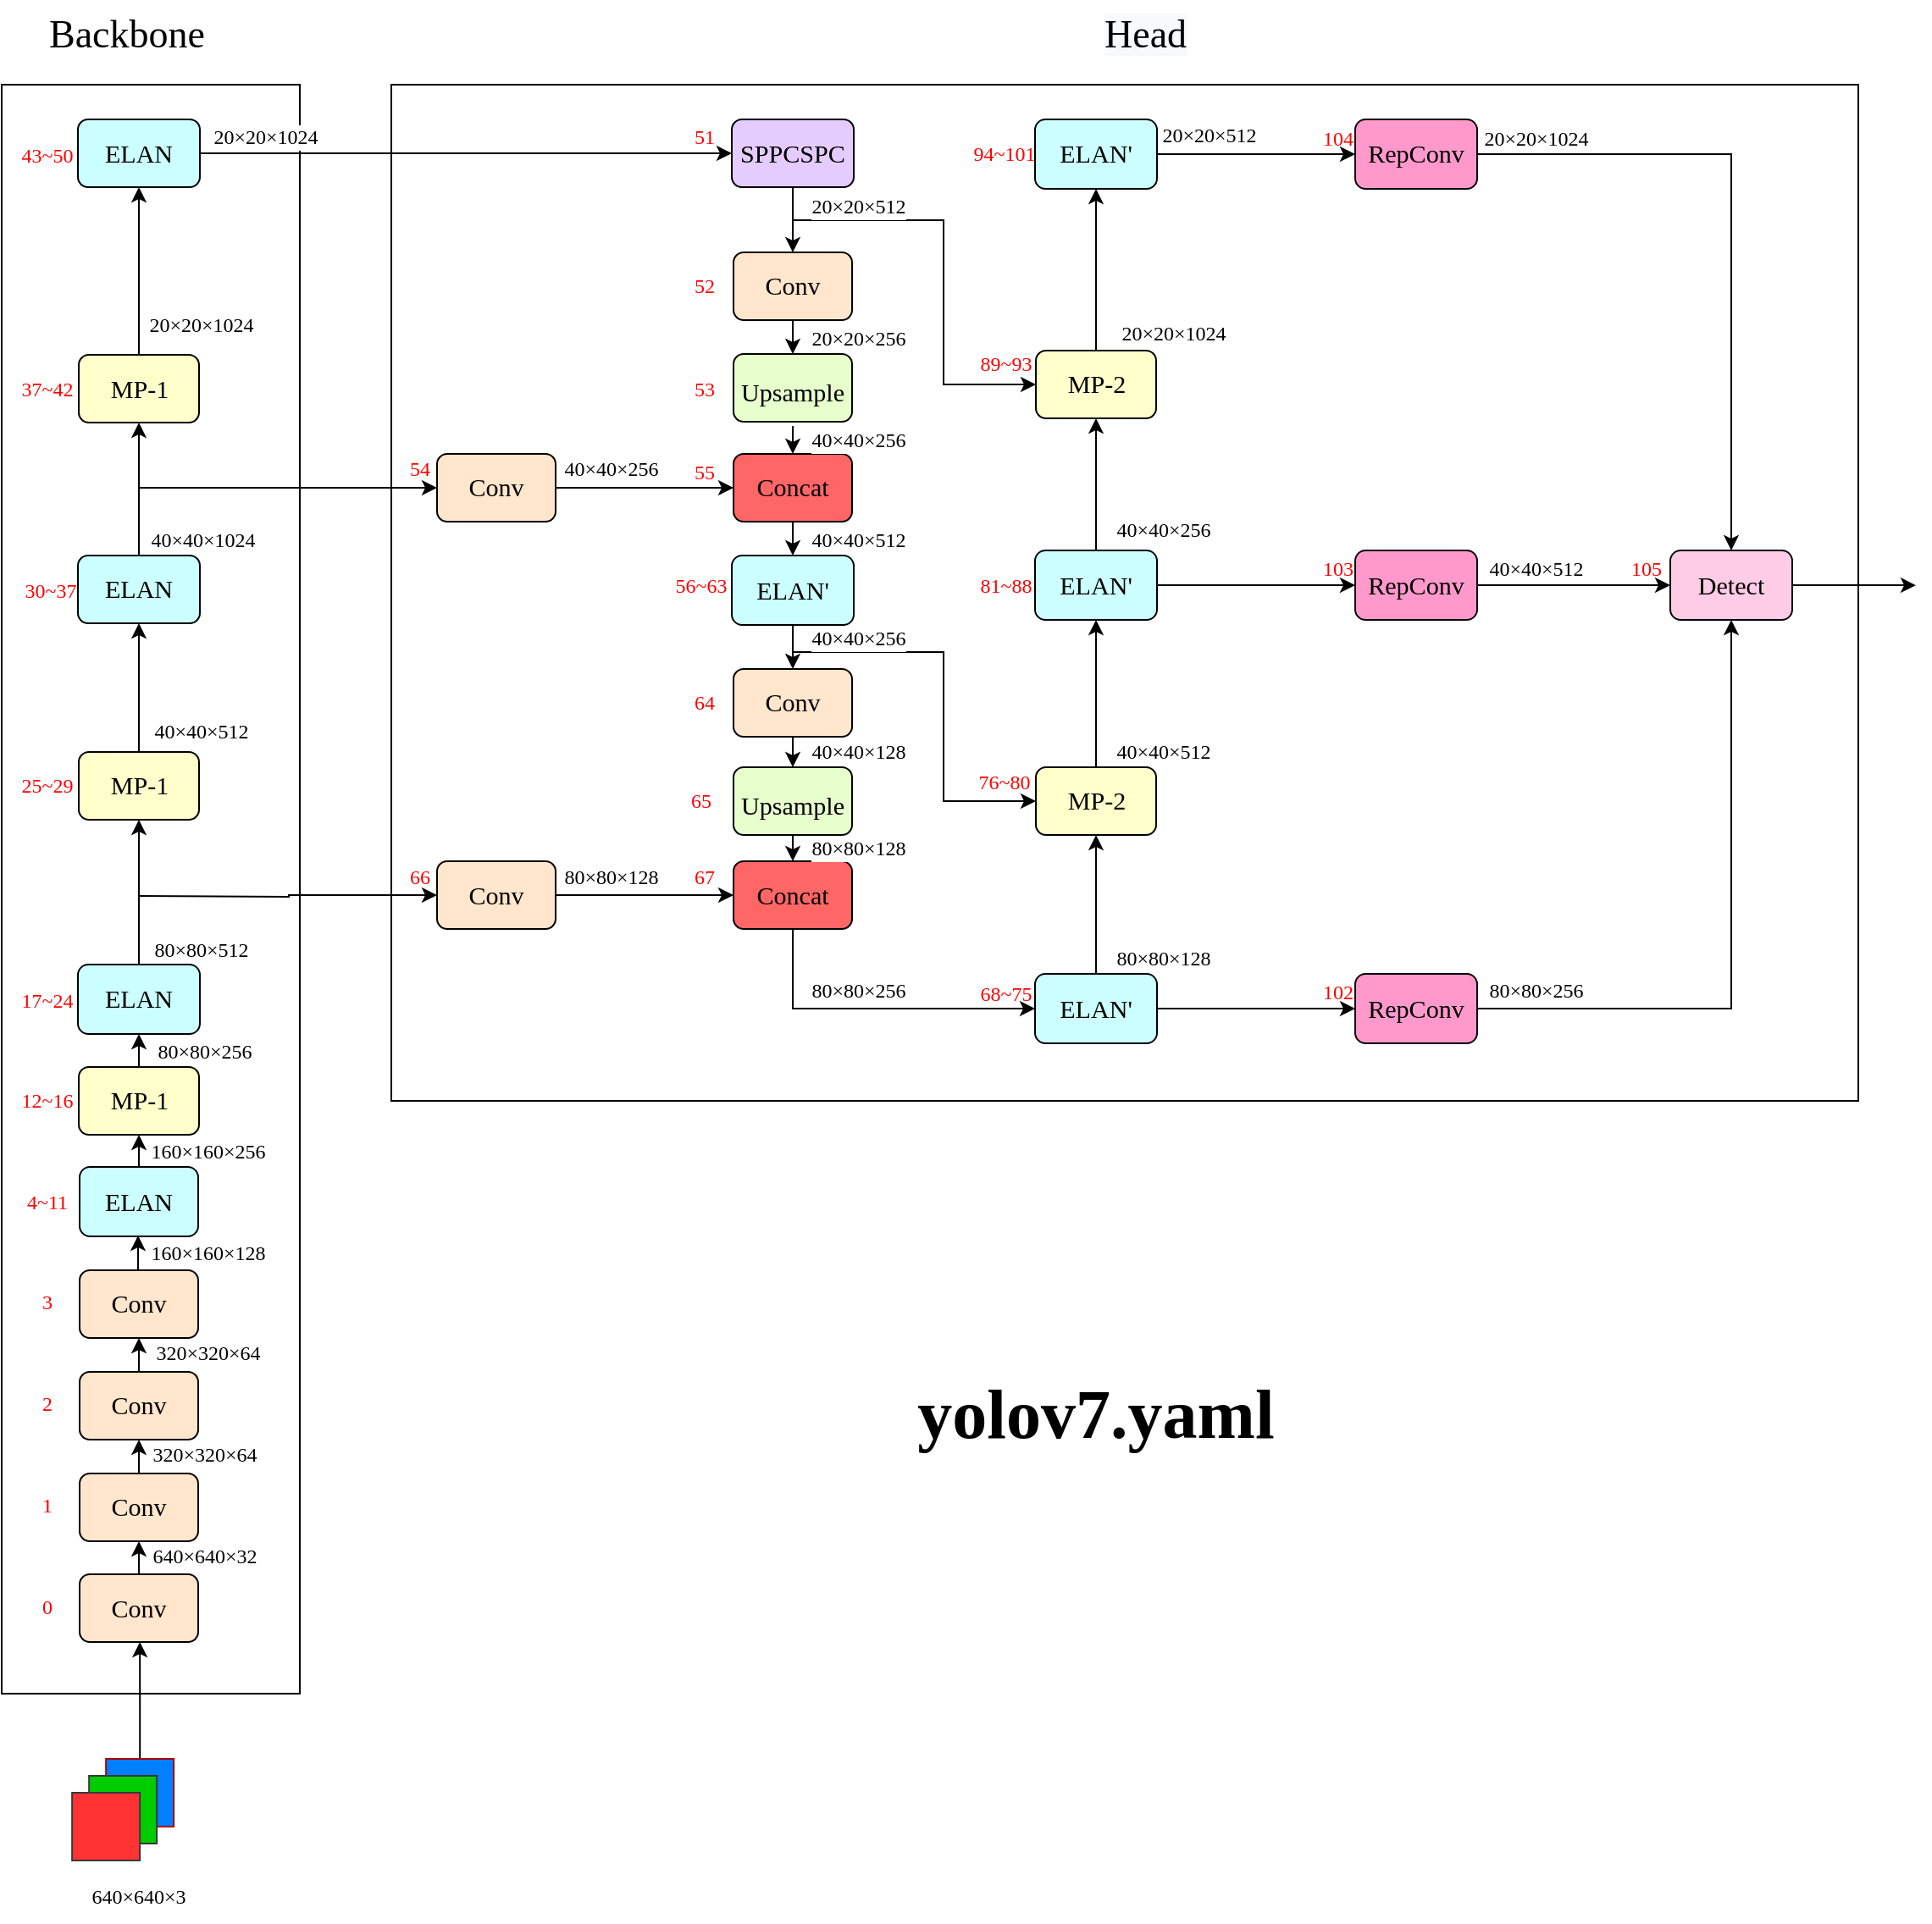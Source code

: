 <mxfile version="20.8.10" type="device"><diagram id="uGtYvxXYp2xT1zp02wwr" name="Page-1"><mxGraphModel dx="1434" dy="-1536" grid="1" gridSize="10" guides="1" tooltips="1" connect="1" arrows="1" fold="1" page="1" pageScale="1" pageWidth="827" pageHeight="1169" math="0" shadow="0"><root><mxCell id="0"/><mxCell id="1" parent="0"/><mxCell id="q0WhIBU0f5ZlZzrxrtaY-2" value="" style="rounded=0;whiteSpace=wrap;html=1;fontFamily=Times New Roman;" parent="1" vertex="1"><mxGeometry x="304" y="3350" width="866" height="600" as="geometry"/></mxCell><mxCell id="npuGjDMx7fdvqpqIKDEN-97" value="" style="rounded=0;whiteSpace=wrap;html=1;fontFamily=Times New Roman;" parent="1" vertex="1"><mxGeometry x="74" y="3350" width="176" height="950" as="geometry"/></mxCell><mxCell id="TaD-Td2WVtvlXb24ZOJK-4" style="edgeStyle=orthogonalEdgeStyle;rounded=0;orthogonalLoop=1;jettySize=auto;html=1;exitX=0.5;exitY=0;exitDx=0;exitDy=0;entryX=0.5;entryY=1;entryDx=0;entryDy=0;fontFamily=Times New Roman;" parent="1" edge="1"><mxGeometry relative="1" as="geometry"><mxPoint x="154.5" y="4049.5" as="sourcePoint"/><mxPoint x="154.5" y="4029.5" as="targetPoint"/></mxGeometry></mxCell><mxCell id="TaD-Td2WVtvlXb24ZOJK-3" value="&lt;div style=&quot;font-size: 11.3pt;&quot;&gt;&lt;span style=&quot;background-color: rgb(255, 230, 204);&quot;&gt;Conv&lt;/span&gt;&lt;/div&gt;" style="rounded=1;whiteSpace=wrap;html=1;labelBackgroundColor=none;fontSize=23;fillColor=#FFE6CC;strokeColor=#000000;fontFamily=Times New Roman;" parent="1" vertex="1"><mxGeometry x="120" y="4050" width="70" height="40" as="geometry"/></mxCell><mxCell id="naxPGA59GF3e5tzfsdL7-22" value="&lt;font color=&quot;#ff0000&quot;&gt;3&lt;/font&gt;" style="text;html=1;strokeColor=none;fillColor=none;align=center;verticalAlign=middle;whiteSpace=wrap;rounded=0;fontFamily=Times New Roman;" parent="1" vertex="1"><mxGeometry x="90.57" y="4053.5" width="20" height="30" as="geometry"/></mxCell><mxCell id="npuGjDMx7fdvqpqIKDEN-63" style="edgeStyle=orthogonalEdgeStyle;rounded=0;orthogonalLoop=1;jettySize=auto;html=1;exitX=0.5;exitY=0;exitDx=0;exitDy=0;entryX=0.5;entryY=1;entryDx=0;entryDy=0;fontColor=#ff99cc;fontFamily=Times New Roman;" parent="1" source="naxPGA59GF3e5tzfsdL7-45" target="naxPGA59GF3e5tzfsdL7-48" edge="1"><mxGeometry relative="1" as="geometry"/></mxCell><mxCell id="naxPGA59GF3e5tzfsdL7-45" value="&lt;div style=&quot;font-size: 11.3pt;&quot;&gt;&lt;span style=&quot;background-color: rgb(204, 255, 255);&quot;&gt;ELAN&lt;/span&gt;&lt;/div&gt;" style="rounded=1;whiteSpace=wrap;html=1;labelBackgroundColor=none;fontSize=23;fillColor=#CCFFFF;strokeColor=#000000;fontFamily=Times New Roman;" parent="1" vertex="1"><mxGeometry x="120" y="3989" width="70" height="41" as="geometry"/></mxCell><mxCell id="naxPGA59GF3e5tzfsdL7-46" value="&lt;font color=&quot;#ff0000&quot;&gt;4~11&lt;/font&gt;" style="text;html=1;strokeColor=none;fillColor=none;align=center;verticalAlign=middle;whiteSpace=wrap;rounded=0;fontFamily=Times New Roman;" parent="1" vertex="1"><mxGeometry x="90.57" y="3994.5" width="20" height="30" as="geometry"/></mxCell><mxCell id="npuGjDMx7fdvqpqIKDEN-61" style="edgeStyle=orthogonalEdgeStyle;rounded=0;orthogonalLoop=1;jettySize=auto;html=1;exitX=0.5;exitY=0;exitDx=0;exitDy=0;entryX=0.5;entryY=1;entryDx=0;entryDy=0;fontColor=#ff99cc;fontFamily=Times New Roman;" parent="1" source="naxPGA59GF3e5tzfsdL7-48" target="TaD-Td2WVtvlXb24ZOJK-16" edge="1"><mxGeometry relative="1" as="geometry"/></mxCell><mxCell id="naxPGA59GF3e5tzfsdL7-48" value="&lt;div style=&quot;&quot;&gt;&lt;font&gt;&lt;div style=&quot;font-size: 11.3pt; background-color: rgb(255, 255, 204);&quot;&gt;MP-1&lt;/div&gt;&lt;/font&gt;&lt;/div&gt;" style="rounded=1;whiteSpace=wrap;html=1;labelBackgroundColor=none;fontSize=23;fillColor=#FFFFCC;strokeColor=#000000;fontFamily=Times New Roman;" parent="1" vertex="1"><mxGeometry x="119.5" y="3930" width="71" height="40" as="geometry"/></mxCell><mxCell id="naxPGA59GF3e5tzfsdL7-49" value="&lt;font color=&quot;#ff0000&quot;&gt;12~16&lt;/font&gt;" style="text;html=1;strokeColor=none;fillColor=none;align=center;verticalAlign=middle;whiteSpace=wrap;rounded=0;fontFamily=Times New Roman;" parent="1" vertex="1"><mxGeometry x="90.57" y="3934.5" width="20" height="30" as="geometry"/></mxCell><mxCell id="npuGjDMx7fdvqpqIKDEN-60" style="edgeStyle=orthogonalEdgeStyle;rounded=0;orthogonalLoop=1;jettySize=auto;html=1;exitX=0.5;exitY=0;exitDx=0;exitDy=0;entryX=0.5;entryY=1;entryDx=0;entryDy=0;fontColor=#ff99cc;fontFamily=Times New Roman;" parent="1" source="TaD-Td2WVtvlXb24ZOJK-6" target="TaD-Td2WVtvlXb24ZOJK-3" edge="1"><mxGeometry relative="1" as="geometry"/></mxCell><mxCell id="TaD-Td2WVtvlXb24ZOJK-6" value="&lt;div style=&quot;font-size: 11.3pt;&quot;&gt;&lt;span style=&quot;background-color: rgb(255, 230, 204);&quot;&gt;Conv&lt;/span&gt;&lt;/div&gt;" style="rounded=1;whiteSpace=wrap;html=1;labelBackgroundColor=none;fontSize=23;fillColor=#FFE6CC;strokeColor=#000000;fontFamily=Times New Roman;" parent="1" vertex="1"><mxGeometry x="120" y="4110" width="70" height="40" as="geometry"/></mxCell><mxCell id="TaD-Td2WVtvlXb24ZOJK-7" value="&lt;font color=&quot;#ff0000&quot;&gt;2&lt;/font&gt;" style="text;html=1;strokeColor=none;fillColor=none;align=center;verticalAlign=middle;whiteSpace=wrap;rounded=0;fontFamily=Times New Roman;" parent="1" vertex="1"><mxGeometry x="90.57" y="4113.5" width="20" height="30" as="geometry"/></mxCell><mxCell id="npuGjDMx7fdvqpqIKDEN-59" style="edgeStyle=orthogonalEdgeStyle;rounded=0;orthogonalLoop=1;jettySize=auto;html=1;exitX=0.5;exitY=0;exitDx=0;exitDy=0;entryX=0.5;entryY=1;entryDx=0;entryDy=0;fontColor=#ff99cc;fontFamily=Times New Roman;" parent="1" source="TaD-Td2WVtvlXb24ZOJK-9" target="TaD-Td2WVtvlXb24ZOJK-6" edge="1"><mxGeometry relative="1" as="geometry"/></mxCell><mxCell id="TaD-Td2WVtvlXb24ZOJK-9" value="&lt;div style=&quot;font-size: 11.3pt;&quot;&gt;&lt;span style=&quot;background-color: rgb(255, 230, 204);&quot;&gt;Conv&lt;/span&gt;&lt;/div&gt;" style="rounded=1;whiteSpace=wrap;html=1;labelBackgroundColor=none;fontSize=23;fillColor=#FFE6CC;strokeColor=#000000;fontFamily=Times New Roman;" parent="1" vertex="1"><mxGeometry x="120" y="4170" width="70" height="40" as="geometry"/></mxCell><mxCell id="TaD-Td2WVtvlXb24ZOJK-10" value="&lt;font color=&quot;#ff0000&quot;&gt;1&lt;/font&gt;" style="text;html=1;strokeColor=none;fillColor=none;align=center;verticalAlign=middle;whiteSpace=wrap;rounded=0;fontFamily=Times New Roman;" parent="1" vertex="1"><mxGeometry x="90.57" y="4173.5" width="20" height="30" as="geometry"/></mxCell><mxCell id="npuGjDMx7fdvqpqIKDEN-58" style="edgeStyle=orthogonalEdgeStyle;rounded=0;orthogonalLoop=1;jettySize=auto;html=1;exitX=0.5;exitY=0;exitDx=0;exitDy=0;entryX=0.5;entryY=1;entryDx=0;entryDy=0;fontColor=#ff99cc;fontFamily=Times New Roman;" parent="1" source="TaD-Td2WVtvlXb24ZOJK-12" target="TaD-Td2WVtvlXb24ZOJK-9" edge="1"><mxGeometry relative="1" as="geometry"/></mxCell><mxCell id="TaD-Td2WVtvlXb24ZOJK-12" value="&lt;div style=&quot;font-size: 11.3pt;&quot;&gt;&lt;span style=&quot;background-color: rgb(255, 230, 204);&quot;&gt;Conv&lt;/span&gt;&lt;/div&gt;" style="rounded=1;whiteSpace=wrap;html=1;labelBackgroundColor=none;fontSize=23;fillColor=#FFE6CC;strokeColor=#000000;fontFamily=Times New Roman;" parent="1" vertex="1"><mxGeometry x="120" y="4229.5" width="70" height="40" as="geometry"/></mxCell><mxCell id="TaD-Td2WVtvlXb24ZOJK-13" value="&lt;font color=&quot;#ff0000&quot;&gt;0&lt;/font&gt;" style="text;html=1;strokeColor=none;fillColor=none;align=center;verticalAlign=middle;whiteSpace=wrap;rounded=0;fontFamily=Times New Roman;" parent="1" vertex="1"><mxGeometry x="90.57" y="4233.5" width="20" height="30" as="geometry"/></mxCell><mxCell id="npuGjDMx7fdvqpqIKDEN-20" style="edgeStyle=orthogonalEdgeStyle;rounded=0;orthogonalLoop=1;jettySize=auto;html=1;fontFamily=Times New Roman;" parent="1" target="npuGjDMx7fdvqpqIKDEN-18" edge="1"><mxGeometry relative="1" as="geometry"><mxPoint x="155" y="3829" as="sourcePoint"/></mxGeometry></mxCell><mxCell id="npuGjDMx7fdvqpqIKDEN-64" style="edgeStyle=orthogonalEdgeStyle;rounded=0;orthogonalLoop=1;jettySize=auto;html=1;exitX=0.5;exitY=0;exitDx=0;exitDy=0;entryX=0.5;entryY=1;entryDx=0;entryDy=0;fontColor=#ff99cc;fontFamily=Times New Roman;" parent="1" source="TaD-Td2WVtvlXb24ZOJK-16" target="TaD-Td2WVtvlXb24ZOJK-18" edge="1"><mxGeometry relative="1" as="geometry"/></mxCell><mxCell id="TaD-Td2WVtvlXb24ZOJK-16" value="&lt;div style=&quot;font-size: 11.3pt;&quot;&gt;&lt;span style=&quot;background-color: rgb(204, 255, 255);&quot;&gt;ELAN&lt;/span&gt;&lt;/div&gt;" style="rounded=1;whiteSpace=wrap;html=1;labelBackgroundColor=none;fontSize=23;fillColor=#CCFFFF;strokeColor=#000000;fontFamily=Times New Roman;" parent="1" vertex="1"><mxGeometry x="119" y="3869.5" width="72" height="41" as="geometry"/></mxCell><mxCell id="TaD-Td2WVtvlXb24ZOJK-17" value="&lt;font color=&quot;#ff0000&quot;&gt;17~24&lt;/font&gt;" style="text;html=1;strokeColor=none;fillColor=none;align=center;verticalAlign=middle;whiteSpace=wrap;rounded=0;fontFamily=Times New Roman;" parent="1" vertex="1"><mxGeometry x="90.57" y="3875.5" width="20" height="30" as="geometry"/></mxCell><mxCell id="npuGjDMx7fdvqpqIKDEN-65" style="edgeStyle=orthogonalEdgeStyle;rounded=0;orthogonalLoop=1;jettySize=auto;html=1;exitX=0.5;exitY=0;exitDx=0;exitDy=0;entryX=0.5;entryY=1;entryDx=0;entryDy=0;fontColor=#ff99cc;fontFamily=Times New Roman;" parent="1" source="TaD-Td2WVtvlXb24ZOJK-18" target="TaD-Td2WVtvlXb24ZOJK-22" edge="1"><mxGeometry relative="1" as="geometry"/></mxCell><mxCell id="TaD-Td2WVtvlXb24ZOJK-18" value="&lt;div style=&quot;&quot;&gt;&lt;font&gt;&lt;div style=&quot;font-size: 11.3pt; background-color: rgb(255, 255, 204);&quot;&gt;MP-1&lt;/div&gt;&lt;/font&gt;&lt;/div&gt;" style="rounded=1;whiteSpace=wrap;html=1;labelBackgroundColor=none;fontSize=23;fillColor=#FFFFCC;strokeColor=#000000;fontFamily=Times New Roman;" parent="1" vertex="1"><mxGeometry x="119.5" y="3744" width="71" height="40" as="geometry"/></mxCell><mxCell id="TaD-Td2WVtvlXb24ZOJK-19" value="&lt;font color=&quot;#ff0000&quot;&gt;25~29&lt;/font&gt;" style="text;html=1;strokeColor=none;fillColor=none;align=center;verticalAlign=middle;whiteSpace=wrap;rounded=0;fontFamily=Times New Roman;" parent="1" vertex="1"><mxGeometry x="90.57" y="3749" width="20" height="30" as="geometry"/></mxCell><mxCell id="npuGjDMx7fdvqpqIKDEN-4" style="edgeStyle=orthogonalEdgeStyle;rounded=0;orthogonalLoop=1;jettySize=auto;html=1;exitX=0.5;exitY=0;exitDx=0;exitDy=0;entryX=0.5;entryY=1;entryDx=0;entryDy=0;fontFamily=Times New Roman;" parent="1" source="TaD-Td2WVtvlXb24ZOJK-22" target="TaD-Td2WVtvlXb24ZOJK-27" edge="1"><mxGeometry relative="1" as="geometry"/></mxCell><mxCell id="npuGjDMx7fdvqpqIKDEN-71" style="edgeStyle=orthogonalEdgeStyle;rounded=0;orthogonalLoop=1;jettySize=auto;html=1;fontColor=#ff99cc;startArrow=none;exitX=0.5;exitY=0;exitDx=0;exitDy=0;entryX=0;entryY=0.5;entryDx=0;entryDy=0;fontFamily=Times New Roman;" parent="1" source="TaD-Td2WVtvlXb24ZOJK-22" target="npuGjDMx7fdvqpqIKDEN-6" edge="1"><mxGeometry relative="1" as="geometry"><mxPoint x="160" y="3588" as="sourcePoint"/></mxGeometry></mxCell><mxCell id="TaD-Td2WVtvlXb24ZOJK-22" value="&lt;div style=&quot;font-size: 11.3pt;&quot;&gt;&lt;span style=&quot;background-color: rgb(204, 255, 255);&quot;&gt;ELAN&lt;/span&gt;&lt;/div&gt;" style="rounded=1;whiteSpace=wrap;html=1;labelBackgroundColor=none;fontSize=23;fillColor=#CCFFFF;strokeColor=#000000;fontFamily=Times New Roman;" parent="1" vertex="1"><mxGeometry x="119" y="3628" width="72" height="40" as="geometry"/></mxCell><mxCell id="TaD-Td2WVtvlXb24ZOJK-23" value="&lt;font color=&quot;#ff0000&quot;&gt;30~37&lt;/font&gt;" style="text;html=1;strokeColor=none;fillColor=none;align=center;verticalAlign=middle;whiteSpace=wrap;rounded=0;fontFamily=Times New Roman;" parent="1" vertex="1"><mxGeometry x="95" y="3634" width="15.57" height="30" as="geometry"/></mxCell><mxCell id="npuGjDMx7fdvqpqIKDEN-70" style="edgeStyle=orthogonalEdgeStyle;rounded=0;orthogonalLoop=1;jettySize=auto;html=1;exitX=1;exitY=0.5;exitDx=0;exitDy=0;entryX=0;entryY=0.5;entryDx=0;entryDy=0;fontColor=#ff99cc;fontFamily=Times New Roman;" parent="1" source="TaD-Td2WVtvlXb24ZOJK-25" target="TaD-Td2WVtvlXb24ZOJK-30" edge="1"><mxGeometry relative="1" as="geometry"/></mxCell><mxCell id="TaD-Td2WVtvlXb24ZOJK-25" value="&lt;div style=&quot;font-size: 11.3pt;&quot;&gt;&lt;span style=&quot;background-color: rgb(204, 255, 255);&quot;&gt;ELAN&lt;/span&gt;&lt;/div&gt;" style="rounded=1;whiteSpace=wrap;html=1;labelBackgroundColor=none;fontSize=23;fillColor=#CCFFFF;strokeColor=#000000;fontFamily=Times New Roman;" parent="1" vertex="1"><mxGeometry x="119" y="3370.5" width="72" height="40" as="geometry"/></mxCell><mxCell id="TaD-Td2WVtvlXb24ZOJK-26" value="&lt;font color=&quot;#ff0000&quot;&gt;43~50&lt;/font&gt;" style="text;html=1;strokeColor=none;fillColor=none;align=center;verticalAlign=middle;whiteSpace=wrap;rounded=0;fontFamily=Times New Roman;" parent="1" vertex="1"><mxGeometry x="90.57" y="3377" width="20" height="30" as="geometry"/></mxCell><mxCell id="npuGjDMx7fdvqpqIKDEN-66" style="edgeStyle=orthogonalEdgeStyle;rounded=0;orthogonalLoop=1;jettySize=auto;html=1;exitX=0.5;exitY=0;exitDx=0;exitDy=0;fontColor=#ff99cc;fontFamily=Times New Roman;" parent="1" source="TaD-Td2WVtvlXb24ZOJK-27" target="TaD-Td2WVtvlXb24ZOJK-25" edge="1"><mxGeometry relative="1" as="geometry"/></mxCell><mxCell id="TaD-Td2WVtvlXb24ZOJK-27" value="&lt;div style=&quot;&quot;&gt;&lt;font&gt;&lt;div style=&quot;font-size: 11.3pt; background-color: rgb(255, 255, 204);&quot;&gt;MP-1&lt;/div&gt;&lt;/font&gt;&lt;/div&gt;" style="rounded=1;whiteSpace=wrap;html=1;labelBackgroundColor=none;fontSize=23;fillColor=#FFFFCC;strokeColor=#000000;fontFamily=Times New Roman;" parent="1" vertex="1"><mxGeometry x="119.5" y="3509.5" width="71" height="40" as="geometry"/></mxCell><mxCell id="TaD-Td2WVtvlXb24ZOJK-28" value="&lt;font color=&quot;#ff0000&quot;&gt;37~42&lt;/font&gt;" style="text;html=1;strokeColor=none;fillColor=none;align=center;verticalAlign=middle;whiteSpace=wrap;rounded=0;fontFamily=Times New Roman;" parent="1" vertex="1"><mxGeometry x="90.57" y="3514.5" width="20" height="30" as="geometry"/></mxCell><mxCell id="npuGjDMx7fdvqpqIKDEN-45" style="edgeStyle=orthogonalEdgeStyle;rounded=0;orthogonalLoop=1;jettySize=auto;html=1;exitX=0.5;exitY=1;exitDx=0;exitDy=0;entryX=0;entryY=0.5;entryDx=0;entryDy=0;fontFamily=Times New Roman;" parent="1" source="TaD-Td2WVtvlXb24ZOJK-30" target="npuGjDMx7fdvqpqIKDEN-33" edge="1"><mxGeometry relative="1" as="geometry"><mxPoint x="684" y="3490.5" as="targetPoint"/><Array as="points"><mxPoint x="541" y="3430"/><mxPoint x="630" y="3430"/><mxPoint x="630" y="3527"/></Array></mxGeometry></mxCell><mxCell id="npuGjDMx7fdvqpqIKDEN-90" style="edgeStyle=orthogonalEdgeStyle;rounded=0;orthogonalLoop=1;jettySize=auto;html=1;exitX=0.5;exitY=1;exitDx=0;exitDy=0;entryX=0.5;entryY=0;entryDx=0;entryDy=0;fontColor=#ff99cc;fontFamily=Times New Roman;" parent="1" source="TaD-Td2WVtvlXb24ZOJK-30" target="npuGjDMx7fdvqpqIKDEN-1" edge="1"><mxGeometry relative="1" as="geometry"/></mxCell><mxCell id="TaD-Td2WVtvlXb24ZOJK-30" value="&lt;div style=&quot;font-size: 11.3pt;&quot;&gt;&lt;span style=&quot;background-color: rgb(229, 204, 255);&quot;&gt;SPPCSPC&lt;/span&gt;&lt;/div&gt;" style="rounded=1;whiteSpace=wrap;html=1;labelBackgroundColor=none;fontSize=23;fillColor=#E5CCFF;strokeColor=#000000;fontFamily=Times New Roman;" parent="1" vertex="1"><mxGeometry x="505" y="3370.5" width="72" height="40" as="geometry"/></mxCell><mxCell id="TaD-Td2WVtvlXb24ZOJK-32" value="&lt;font color=&quot;#ff0000&quot;&gt;51&lt;/font&gt;" style="text;html=1;strokeColor=none;fillColor=none;align=center;verticalAlign=middle;whiteSpace=wrap;rounded=0;fontFamily=Times New Roman;" parent="1" vertex="1"><mxGeometry x="479" y="3365.5" width="20" height="30" as="geometry"/></mxCell><mxCell id="TaD-Td2WVtvlXb24ZOJK-36" value="&lt;font color=&quot;#ff0000&quot;&gt;52&lt;/font&gt;" style="text;html=1;strokeColor=none;fillColor=none;align=center;verticalAlign=middle;whiteSpace=wrap;rounded=0;fontFamily=Times New Roman;" parent="1" vertex="1"><mxGeometry x="479" y="3454" width="20" height="30" as="geometry"/></mxCell><mxCell id="TaD-Td2WVtvlXb24ZOJK-39" value="&lt;font color=&quot;#ff0000&quot;&gt;53&lt;/font&gt;" style="text;html=1;strokeColor=none;fillColor=none;align=center;verticalAlign=middle;whiteSpace=wrap;rounded=0;fontFamily=Times New Roman;" parent="1" vertex="1"><mxGeometry x="479" y="3514.5" width="20" height="30" as="geometry"/></mxCell><mxCell id="npuGjDMx7fdvqpqIKDEN-73" style="edgeStyle=orthogonalEdgeStyle;rounded=0;orthogonalLoop=1;jettySize=auto;html=1;exitX=0.5;exitY=1;exitDx=0;exitDy=0;entryX=0.5;entryY=0;entryDx=0;entryDy=0;fontColor=#ff99cc;fontFamily=Times New Roman;" parent="1" source="npuGjDMx7fdvqpqIKDEN-1" target="npuGjDMx7fdvqpqIKDEN-3" edge="1"><mxGeometry relative="1" as="geometry"/></mxCell><mxCell id="npuGjDMx7fdvqpqIKDEN-1" value="&lt;div style=&quot;font-size: 11.3pt;&quot;&gt;&lt;span style=&quot;background-color: rgb(255, 230, 204);&quot;&gt;Conv&lt;/span&gt;&lt;/div&gt;" style="rounded=1;whiteSpace=wrap;html=1;labelBackgroundColor=none;fontSize=23;fillColor=#FFE6CC;strokeColor=#000000;fontFamily=Times New Roman;" parent="1" vertex="1"><mxGeometry x="506" y="3449" width="70" height="40" as="geometry"/></mxCell><mxCell id="npuGjDMx7fdvqpqIKDEN-74" style="edgeStyle=orthogonalEdgeStyle;rounded=0;orthogonalLoop=1;jettySize=auto;html=1;exitX=0.5;exitY=1;exitDx=0;exitDy=0;entryX=0.5;entryY=0;entryDx=0;entryDy=0;fontColor=#ff99cc;fontFamily=Times New Roman;" parent="1" target="npuGjDMx7fdvqpqIKDEN-9" edge="1"><mxGeometry relative="1" as="geometry"><mxPoint x="541" y="3551.5" as="sourcePoint"/></mxGeometry></mxCell><mxCell id="npuGjDMx7fdvqpqIKDEN-3" value="&lt;div style=&quot;font-size: 11.3pt;&quot;&gt;&lt;div style=&quot;border-color: var(--border-color); font-size: 23px;&quot;&gt;&lt;font style=&quot;border-color: var(--border-color);&quot;&gt;&lt;span style=&quot;border-color: var(--border-color); font-size: 15.067px;&quot;&gt;Upsamp&lt;span style=&quot;background-color: rgb(230, 255, 204);&quot;&gt;l&lt;/span&gt;e&lt;/span&gt;&lt;/font&gt;&lt;/div&gt;&lt;/div&gt;" style="rounded=1;whiteSpace=wrap;html=1;labelBackgroundColor=none;fontSize=23;fillColor=#E6FFCC;strokeColor=#000000;fontFamily=Times New Roman;" parent="1" vertex="1"><mxGeometry x="506" y="3509" width="70" height="40" as="geometry"/></mxCell><mxCell id="npuGjDMx7fdvqpqIKDEN-88" style="edgeStyle=orthogonalEdgeStyle;rounded=0;orthogonalLoop=1;jettySize=auto;html=1;exitX=1;exitY=0.5;exitDx=0;exitDy=0;fontColor=#ff99cc;fontFamily=Times New Roman;" parent="1" source="npuGjDMx7fdvqpqIKDEN-6" target="npuGjDMx7fdvqpqIKDEN-9" edge="1"><mxGeometry relative="1" as="geometry"><mxPoint x="435" y="3588" as="sourcePoint"/></mxGeometry></mxCell><mxCell id="npuGjDMx7fdvqpqIKDEN-6" value="&lt;div style=&quot;font-size: 11.3pt;&quot;&gt;&lt;span style=&quot;background-color: rgb(255, 230, 204);&quot;&gt;Conv&lt;/span&gt;&lt;/div&gt;" style="rounded=1;whiteSpace=wrap;html=1;labelBackgroundColor=none;fontSize=23;fillColor=#FFE6CC;strokeColor=#000000;fontFamily=Times New Roman;" parent="1" vertex="1"><mxGeometry x="331" y="3568" width="70" height="40" as="geometry"/></mxCell><mxCell id="npuGjDMx7fdvqpqIKDEN-7" value="&lt;font color=&quot;#ff0000&quot;&gt;54&lt;/font&gt;" style="text;html=1;strokeColor=none;fillColor=none;align=center;verticalAlign=middle;whiteSpace=wrap;rounded=0;fontFamily=Times New Roman;" parent="1" vertex="1"><mxGeometry x="311" y="3562" width="20" height="30" as="geometry"/></mxCell><mxCell id="npuGjDMx7fdvqpqIKDEN-75" style="edgeStyle=orthogonalEdgeStyle;rounded=0;orthogonalLoop=1;jettySize=auto;html=1;exitX=0.5;exitY=1;exitDx=0;exitDy=0;entryX=0.5;entryY=0;entryDx=0;entryDy=0;fontColor=#ff99cc;fontFamily=Times New Roman;" parent="1" source="npuGjDMx7fdvqpqIKDEN-9" target="npuGjDMx7fdvqpqIKDEN-11" edge="1"><mxGeometry relative="1" as="geometry"/></mxCell><mxCell id="npuGjDMx7fdvqpqIKDEN-9" value="&lt;div style=&quot;font-size: 11.3pt;&quot;&gt;&lt;div style=&quot;border-color: var(--border-color); font-size: 23px;&quot;&gt;&lt;div style=&quot;border-color: var(--border-color); font-size: 11.3pt;&quot;&gt;&lt;span style=&quot;border-color: var(--border-color); background-color: rgb(255, 102, 102);&quot;&gt;Concat&lt;/span&gt;&lt;/div&gt;&lt;/div&gt;&lt;/div&gt;" style="rounded=1;whiteSpace=wrap;html=1;labelBackgroundColor=none;fontSize=23;fillColor=#ff6666;strokeColor=#000000;fontFamily=Times New Roman;" parent="1" vertex="1"><mxGeometry x="506" y="3568" width="70" height="40" as="geometry"/></mxCell><mxCell id="npuGjDMx7fdvqpqIKDEN-10" value="&lt;font color=&quot;#ff0000&quot;&gt;55&lt;/font&gt;" style="text;html=1;strokeColor=none;fillColor=none;align=center;verticalAlign=middle;whiteSpace=wrap;rounded=0;flipV=1;fontFamily=Times New Roman;" parent="1" vertex="1"><mxGeometry x="479" y="3564" width="20" height="30" as="geometry"/></mxCell><mxCell id="npuGjDMx7fdvqpqIKDEN-55" style="edgeStyle=orthogonalEdgeStyle;rounded=0;orthogonalLoop=1;jettySize=auto;html=1;fontColor=#ff99cc;fontFamily=Times New Roman;entryX=0;entryY=0.5;entryDx=0;entryDy=0;" parent="1" target="npuGjDMx7fdvqpqIKDEN-26" edge="1"><mxGeometry relative="1" as="geometry"><mxPoint x="541" y="3675" as="sourcePoint"/><mxPoint x="680" y="3745" as="targetPoint"/><Array as="points"><mxPoint x="541" y="3685"/><mxPoint x="630" y="3685"/><mxPoint x="630" y="3773"/></Array></mxGeometry></mxCell><mxCell id="npuGjDMx7fdvqpqIKDEN-76" style="edgeStyle=orthogonalEdgeStyle;rounded=0;orthogonalLoop=1;jettySize=auto;html=1;exitX=0.5;exitY=1;exitDx=0;exitDy=0;entryX=0.5;entryY=0;entryDx=0;entryDy=0;fontColor=#ff99cc;fontFamily=Times New Roman;" parent="1" source="npuGjDMx7fdvqpqIKDEN-11" target="npuGjDMx7fdvqpqIKDEN-12" edge="1"><mxGeometry relative="1" as="geometry"/></mxCell><mxCell id="npuGjDMx7fdvqpqIKDEN-11" value="&lt;div style=&quot;font-size: 11.3pt;&quot;&gt;&lt;span style=&quot;background-color: rgb(204, 255, 255);&quot;&gt;ELAN'&lt;/span&gt;&lt;/div&gt;" style="rounded=1;whiteSpace=wrap;html=1;labelBackgroundColor=none;fontSize=23;fillColor=#CCFFFF;strokeColor=#000000;fontFamily=Times New Roman;" parent="1" vertex="1"><mxGeometry x="505" y="3628" width="72" height="41" as="geometry"/></mxCell><mxCell id="npuGjDMx7fdvqpqIKDEN-77" style="edgeStyle=orthogonalEdgeStyle;rounded=0;orthogonalLoop=1;jettySize=auto;html=1;exitX=0.5;exitY=1;exitDx=0;exitDy=0;entryX=0.5;entryY=0;entryDx=0;entryDy=0;fontColor=#ff99cc;fontFamily=Times New Roman;" parent="1" source="npuGjDMx7fdvqpqIKDEN-12" target="npuGjDMx7fdvqpqIKDEN-16" edge="1"><mxGeometry relative="1" as="geometry"/></mxCell><mxCell id="npuGjDMx7fdvqpqIKDEN-12" value="&lt;div style=&quot;font-size: 11.3pt;&quot;&gt;&lt;span style=&quot;background-color: rgb(255, 230, 204);&quot;&gt;Conv&lt;/span&gt;&lt;/div&gt;" style="rounded=1;whiteSpace=wrap;html=1;labelBackgroundColor=none;fontSize=23;fillColor=#FFE6CC;strokeColor=#000000;fontFamily=Times New Roman;" parent="1" vertex="1"><mxGeometry x="506" y="3695" width="70" height="40" as="geometry"/></mxCell><mxCell id="npuGjDMx7fdvqpqIKDEN-13" value="&lt;font color=&quot;#ff0000&quot;&gt;56~63&lt;/font&gt;" style="text;html=1;strokeColor=none;fillColor=none;align=center;verticalAlign=middle;whiteSpace=wrap;rounded=0;flipV=1;fontFamily=Times New Roman;" parent="1" vertex="1"><mxGeometry x="477" y="3630.5" width="20" height="30" as="geometry"/></mxCell><mxCell id="npuGjDMx7fdvqpqIKDEN-14" value="&lt;font color=&quot;#ff0000&quot;&gt;64&lt;/font&gt;" style="text;html=1;strokeColor=none;fillColor=none;align=center;verticalAlign=middle;whiteSpace=wrap;rounded=0;flipV=1;fontFamily=Times New Roman;" parent="1" vertex="1"><mxGeometry x="479" y="3700" width="20" height="30" as="geometry"/></mxCell><mxCell id="npuGjDMx7fdvqpqIKDEN-78" style="edgeStyle=orthogonalEdgeStyle;rounded=0;orthogonalLoop=1;jettySize=auto;html=1;exitX=0.5;exitY=1;exitDx=0;exitDy=0;entryX=0.5;entryY=0;entryDx=0;entryDy=0;fontColor=#ff99cc;fontFamily=Times New Roman;" parent="1" source="npuGjDMx7fdvqpqIKDEN-16" target="npuGjDMx7fdvqpqIKDEN-21" edge="1"><mxGeometry relative="1" as="geometry"/></mxCell><mxCell id="npuGjDMx7fdvqpqIKDEN-16" value="&lt;div style=&quot;font-size: 11.3pt;&quot;&gt;&lt;div style=&quot;border-color: var(--border-color); font-size: 23px;&quot;&gt;&lt;font style=&quot;border-color: var(--border-color);&quot;&gt;&lt;span style=&quot;border-color: var(--border-color); font-size: 15.067px;&quot;&gt;Upsamp&lt;span style=&quot;background-color: rgb(230, 255, 204);&quot;&gt;l&lt;/span&gt;e&lt;/span&gt;&lt;/font&gt;&lt;/div&gt;&lt;/div&gt;" style="rounded=1;whiteSpace=wrap;html=1;labelBackgroundColor=none;fontSize=23;fillColor=#E6FFCC;strokeColor=#000000;fontFamily=Times New Roman;" parent="1" vertex="1"><mxGeometry x="506" y="3753" width="70" height="40" as="geometry"/></mxCell><mxCell id="npuGjDMx7fdvqpqIKDEN-37" style="edgeStyle=orthogonalEdgeStyle;rounded=0;orthogonalLoop=1;jettySize=auto;html=1;fontFamily=Times New Roman;" parent="1" source="npuGjDMx7fdvqpqIKDEN-18" target="npuGjDMx7fdvqpqIKDEN-21" edge="1"><mxGeometry relative="1" as="geometry"><mxPoint x="435" y="3827.5" as="sourcePoint"/></mxGeometry></mxCell><mxCell id="npuGjDMx7fdvqpqIKDEN-18" value="&lt;div style=&quot;font-size: 11.3pt;&quot;&gt;&lt;span style=&quot;background-color: rgb(255, 230, 204);&quot;&gt;Conv&lt;/span&gt;&lt;/div&gt;" style="rounded=1;whiteSpace=wrap;html=1;labelBackgroundColor=none;fontSize=23;fillColor=#FFE6CC;strokeColor=#000000;fontFamily=Times New Roman;" parent="1" vertex="1"><mxGeometry x="331" y="3808.5" width="70" height="40" as="geometry"/></mxCell><mxCell id="npuGjDMx7fdvqpqIKDEN-19" value="&lt;font color=&quot;#ff0000&quot;&gt;66&lt;/font&gt;" style="text;html=1;strokeColor=none;fillColor=none;align=center;verticalAlign=middle;whiteSpace=wrap;rounded=0;fontFamily=Times New Roman;" parent="1" vertex="1"><mxGeometry x="311" y="3802.5" width="20" height="30" as="geometry"/></mxCell><mxCell id="npuGjDMx7fdvqpqIKDEN-79" style="edgeStyle=orthogonalEdgeStyle;rounded=0;orthogonalLoop=1;jettySize=auto;html=1;exitX=0.5;exitY=1;exitDx=0;exitDy=0;entryX=0;entryY=0.5;entryDx=0;entryDy=0;fontColor=#ff99cc;fontFamily=Times New Roman;" parent="1" source="npuGjDMx7fdvqpqIKDEN-21" target="npuGjDMx7fdvqpqIKDEN-23" edge="1"><mxGeometry relative="1" as="geometry"/></mxCell><mxCell id="npuGjDMx7fdvqpqIKDEN-21" value="&lt;div style=&quot;font-size: 11.3pt;&quot;&gt;&lt;div style=&quot;border-color: var(--border-color); font-size: 23px;&quot;&gt;&lt;div style=&quot;border-color: var(--border-color); font-size: 11.3pt;&quot;&gt;&lt;span style=&quot;border-color: var(--border-color); background-color: rgb(255, 102, 102);&quot;&gt;Concat&lt;/span&gt;&lt;/div&gt;&lt;/div&gt;&lt;/div&gt;" style="rounded=1;whiteSpace=wrap;html=1;labelBackgroundColor=none;fontSize=23;fillColor=#ff6666;strokeColor=#000000;fontFamily=Times New Roman;" parent="1" vertex="1"><mxGeometry x="506" y="3808.5" width="70" height="40" as="geometry"/></mxCell><mxCell id="npuGjDMx7fdvqpqIKDEN-22" value="&lt;font color=&quot;#ff0000&quot;&gt;67&lt;/font&gt;" style="text;html=1;strokeColor=none;fillColor=none;align=center;verticalAlign=middle;whiteSpace=wrap;rounded=0;flipV=1;fontFamily=Times New Roman;" parent="1" vertex="1"><mxGeometry x="479" y="3802.5" width="20" height="30" as="geometry"/></mxCell><mxCell id="npuGjDMx7fdvqpqIKDEN-67" style="edgeStyle=orthogonalEdgeStyle;rounded=0;orthogonalLoop=1;jettySize=auto;html=1;exitX=1;exitY=0.5;exitDx=0;exitDy=0;fontColor=#ff99cc;fontFamily=Times New Roman;" parent="1" source="npuGjDMx7fdvqpqIKDEN-23" target="npuGjDMx7fdvqpqIKDEN-46" edge="1"><mxGeometry relative="1" as="geometry"/></mxCell><mxCell id="npuGjDMx7fdvqpqIKDEN-84" style="edgeStyle=orthogonalEdgeStyle;rounded=0;orthogonalLoop=1;jettySize=auto;html=1;exitX=0.5;exitY=0;exitDx=0;exitDy=0;entryX=0.5;entryY=1;entryDx=0;entryDy=0;fontColor=#ff99cc;fontFamily=Times New Roman;" parent="1" source="npuGjDMx7fdvqpqIKDEN-23" target="npuGjDMx7fdvqpqIKDEN-26" edge="1"><mxGeometry relative="1" as="geometry"/></mxCell><mxCell id="npuGjDMx7fdvqpqIKDEN-23" value="&lt;div style=&quot;font-size: 11.3pt;&quot;&gt;&lt;span style=&quot;background-color: rgb(204, 255, 255);&quot;&gt;ELAN'&lt;/span&gt;&lt;/div&gt;" style="rounded=1;whiteSpace=wrap;html=1;labelBackgroundColor=none;fontSize=23;fillColor=#CCFFFF;strokeColor=#000000;fontFamily=Times New Roman;" parent="1" vertex="1"><mxGeometry x="684" y="3875" width="72" height="41" as="geometry"/></mxCell><mxCell id="npuGjDMx7fdvqpqIKDEN-24" value="&lt;font color=&quot;#ff0000&quot;&gt;68~75&lt;/font&gt;" style="text;html=1;strokeColor=none;fillColor=none;align=center;verticalAlign=middle;whiteSpace=wrap;rounded=0;fontFamily=Times New Roman;" parent="1" vertex="1"><mxGeometry x="657" y="3872" width="20" height="30" as="geometry"/></mxCell><mxCell id="npuGjDMx7fdvqpqIKDEN-26" value="&lt;div style=&quot;&quot;&gt;&lt;font&gt;&lt;div style=&quot;font-size: 11.3pt; background-color: rgb(255, 255, 204);&quot;&gt;MP-2&lt;/div&gt;&lt;/font&gt;&lt;/div&gt;" style="rounded=1;whiteSpace=wrap;html=1;labelBackgroundColor=none;fontSize=23;fillColor=#FFFFCC;strokeColor=#000000;fontFamily=Times New Roman;" parent="1" vertex="1"><mxGeometry x="684.5" y="3753" width="71" height="40" as="geometry"/></mxCell><mxCell id="npuGjDMx7fdvqpqIKDEN-28" value="&lt;font color=&quot;#ff0000&quot;&gt;76~80&lt;/font&gt;" style="text;html=1;strokeColor=none;fillColor=none;align=center;verticalAlign=middle;whiteSpace=wrap;rounded=0;fontFamily=Times New Roman;" parent="1" vertex="1"><mxGeometry x="656" y="3747" width="20" height="30" as="geometry"/></mxCell><mxCell id="npuGjDMx7fdvqpqIKDEN-68" style="edgeStyle=orthogonalEdgeStyle;rounded=0;orthogonalLoop=1;jettySize=auto;html=1;exitX=1;exitY=0.5;exitDx=0;exitDy=0;fontColor=#ff99cc;fontFamily=Times New Roman;" parent="1" source="npuGjDMx7fdvqpqIKDEN-31" target="npuGjDMx7fdvqpqIKDEN-51" edge="1"><mxGeometry relative="1" as="geometry"/></mxCell><mxCell id="npuGjDMx7fdvqpqIKDEN-85" style="edgeStyle=orthogonalEdgeStyle;rounded=0;orthogonalLoop=1;jettySize=auto;html=1;exitX=0.5;exitY=0;exitDx=0;exitDy=0;entryX=0.5;entryY=1;entryDx=0;entryDy=0;fontColor=#ff99cc;fontFamily=Times New Roman;" parent="1" source="npuGjDMx7fdvqpqIKDEN-31" target="npuGjDMx7fdvqpqIKDEN-33" edge="1"><mxGeometry relative="1" as="geometry"/></mxCell><mxCell id="npuGjDMx7fdvqpqIKDEN-31" value="&lt;div style=&quot;font-size: 11.3pt;&quot;&gt;&lt;span style=&quot;background-color: rgb(204, 255, 255);&quot;&gt;ELAN'&lt;/span&gt;&lt;/div&gt;" style="rounded=1;whiteSpace=wrap;html=1;labelBackgroundColor=none;fontSize=23;fillColor=#CCFFFF;strokeColor=#000000;fontFamily=Times New Roman;" parent="1" vertex="1"><mxGeometry x="684" y="3625" width="72" height="41" as="geometry"/></mxCell><mxCell id="npuGjDMx7fdvqpqIKDEN-32" value="&lt;font color=&quot;#ff0000&quot;&gt;81~88&lt;/font&gt;" style="text;html=1;strokeColor=none;fillColor=none;align=center;verticalAlign=middle;whiteSpace=wrap;rounded=0;fontFamily=Times New Roman;" parent="1" vertex="1"><mxGeometry x="657" y="3630.5" width="20" height="30" as="geometry"/></mxCell><mxCell id="npuGjDMx7fdvqpqIKDEN-33" value="&lt;div style=&quot;&quot;&gt;&lt;font&gt;&lt;div style=&quot;font-size: 11.3pt; background-color: rgb(255, 255, 204);&quot;&gt;MP-2&lt;/div&gt;&lt;/font&gt;&lt;/div&gt;" style="rounded=1;whiteSpace=wrap;html=1;labelBackgroundColor=none;fontSize=23;fillColor=#FFFFCC;strokeColor=#000000;fontFamily=Times New Roman;" parent="1" vertex="1"><mxGeometry x="684.5" y="3507" width="71" height="40" as="geometry"/></mxCell><mxCell id="npuGjDMx7fdvqpqIKDEN-34" value="&lt;font color=&quot;#ff0000&quot;&gt;89~93&lt;/font&gt;" style="text;html=1;strokeColor=none;fillColor=none;align=center;verticalAlign=middle;whiteSpace=wrap;rounded=0;fontFamily=Times New Roman;" parent="1" vertex="1"><mxGeometry x="657" y="3500" width="20" height="30" as="geometry"/></mxCell><mxCell id="npuGjDMx7fdvqpqIKDEN-69" style="edgeStyle=orthogonalEdgeStyle;rounded=0;orthogonalLoop=1;jettySize=auto;html=1;exitX=1;exitY=0.5;exitDx=0;exitDy=0;fontColor=#ff99cc;fontFamily=Times New Roman;" parent="1" source="npuGjDMx7fdvqpqIKDEN-35" target="npuGjDMx7fdvqpqIKDEN-53" edge="1"><mxGeometry relative="1" as="geometry"/></mxCell><mxCell id="npuGjDMx7fdvqpqIKDEN-35" value="&lt;div style=&quot;font-size: 11.3pt;&quot;&gt;&lt;span style=&quot;background-color: rgb(204, 255, 255);&quot;&gt;ELAN'&lt;/span&gt;&lt;/div&gt;" style="rounded=1;whiteSpace=wrap;html=1;labelBackgroundColor=none;fontSize=23;fillColor=#CCFFFF;strokeColor=#000000;fontFamily=Times New Roman;" parent="1" vertex="1"><mxGeometry x="684" y="3370.5" width="72" height="41" as="geometry"/></mxCell><mxCell id="npuGjDMx7fdvqpqIKDEN-36" value="&lt;font color=&quot;#ff0000&quot;&gt;94~101&lt;/font&gt;" style="text;html=1;strokeColor=none;fillColor=none;align=center;verticalAlign=middle;whiteSpace=wrap;rounded=0;fontFamily=Times New Roman;" parent="1" vertex="1"><mxGeometry x="656" y="3375.5" width="20" height="30" as="geometry"/></mxCell><mxCell id="npuGjDMx7fdvqpqIKDEN-42" style="edgeStyle=orthogonalEdgeStyle;rounded=0;orthogonalLoop=1;jettySize=auto;html=1;exitX=0.5;exitY=0;exitDx=0;exitDy=0;entryX=0.5;entryY=1;entryDx=0;entryDy=0;fontFamily=Times New Roman;" parent="1" source="npuGjDMx7fdvqpqIKDEN-26" target="npuGjDMx7fdvqpqIKDEN-31" edge="1"><mxGeometry x="304" y="3350" relative="1" as="geometry"><mxPoint x="719" y="3697" as="sourcePoint"/></mxGeometry></mxCell><mxCell id="npuGjDMx7fdvqpqIKDEN-87" style="edgeStyle=orthogonalEdgeStyle;rounded=0;orthogonalLoop=1;jettySize=auto;html=1;exitX=0.5;exitY=0;exitDx=0;exitDy=0;entryX=0.5;entryY=1;entryDx=0;entryDy=0;fontColor=#ff99cc;fontFamily=Times New Roman;" parent="1" source="npuGjDMx7fdvqpqIKDEN-33" target="npuGjDMx7fdvqpqIKDEN-35" edge="1"><mxGeometry relative="1" as="geometry"><mxPoint x="719" y="3470.5" as="sourcePoint"/></mxGeometry></mxCell><mxCell id="npuGjDMx7fdvqpqIKDEN-95" style="edgeStyle=orthogonalEdgeStyle;rounded=0;orthogonalLoop=1;jettySize=auto;html=1;exitX=1;exitY=0.5;exitDx=0;exitDy=0;entryX=0.5;entryY=1;entryDx=0;entryDy=0;fontColor=#ff99cc;fontFamily=Times New Roman;" parent="1" source="npuGjDMx7fdvqpqIKDEN-46" target="npuGjDMx7fdvqpqIKDEN-93" edge="1"><mxGeometry relative="1" as="geometry"/></mxCell><mxCell id="npuGjDMx7fdvqpqIKDEN-46" value="&lt;div style=&quot;font-size: 11.3pt;&quot;&gt;&lt;span style=&quot;background-color: rgb(255, 153, 204);&quot;&gt;RepConv&lt;/span&gt;&lt;/div&gt;" style="rounded=1;whiteSpace=wrap;html=1;labelBackgroundColor=none;fontSize=23;fillColor=#FF99CC;strokeColor=#000000;fontFamily=Times New Roman;" parent="1" vertex="1"><mxGeometry x="873" y="3875" width="72" height="41" as="geometry"/></mxCell><mxCell id="npuGjDMx7fdvqpqIKDEN-47" value="&lt;font color=&quot;#ff0000&quot;&gt;102&lt;/font&gt;" style="text;html=1;strokeColor=none;fillColor=none;align=center;verticalAlign=middle;whiteSpace=wrap;rounded=0;fontFamily=Times New Roman;" parent="1" vertex="1"><mxGeometry x="853" y="3871" width="20" height="30" as="geometry"/></mxCell><mxCell id="npuGjDMx7fdvqpqIKDEN-94" style="edgeStyle=orthogonalEdgeStyle;rounded=0;orthogonalLoop=1;jettySize=auto;html=1;exitX=1;exitY=0.5;exitDx=0;exitDy=0;fontColor=#ff99cc;fontFamily=Times New Roman;" parent="1" source="npuGjDMx7fdvqpqIKDEN-51" target="npuGjDMx7fdvqpqIKDEN-93" edge="1"><mxGeometry relative="1" as="geometry"/></mxCell><mxCell id="npuGjDMx7fdvqpqIKDEN-51" value="&lt;div style=&quot;font-size: 11.3pt;&quot;&gt;&lt;span style=&quot;background-color: rgb(255, 153, 204);&quot;&gt;RepConv&lt;/span&gt;&lt;/div&gt;" style="rounded=1;whiteSpace=wrap;html=1;labelBackgroundColor=none;fontSize=23;fillColor=#FF99CC;strokeColor=#000000;fontFamily=Times New Roman;" parent="1" vertex="1"><mxGeometry x="873" y="3625" width="72" height="41" as="geometry"/></mxCell><mxCell id="npuGjDMx7fdvqpqIKDEN-52" value="&lt;font color=&quot;#ff0000&quot;&gt;103&lt;/font&gt;" style="text;html=1;strokeColor=none;fillColor=none;align=center;verticalAlign=middle;whiteSpace=wrap;rounded=0;fontFamily=Times New Roman;" parent="1" vertex="1"><mxGeometry x="853" y="3621" width="20" height="30" as="geometry"/></mxCell><mxCell id="npuGjDMx7fdvqpqIKDEN-91" style="edgeStyle=orthogonalEdgeStyle;rounded=0;orthogonalLoop=1;jettySize=auto;html=1;exitX=1;exitY=0.5;exitDx=0;exitDy=0;fontColor=#ff99cc;entryX=0.5;entryY=0;entryDx=0;entryDy=0;fontFamily=Times New Roman;" parent="1" source="npuGjDMx7fdvqpqIKDEN-53" target="npuGjDMx7fdvqpqIKDEN-93" edge="1"><mxGeometry relative="1" as="geometry"><mxPoint x="1094" y="3630" as="targetPoint"/></mxGeometry></mxCell><mxCell id="npuGjDMx7fdvqpqIKDEN-53" value="&lt;div style=&quot;font-size: 11.3pt;&quot;&gt;&lt;span style=&quot;background-color: rgb(255, 153, 204);&quot;&gt;RepConv&lt;/span&gt;&lt;/div&gt;" style="rounded=1;whiteSpace=wrap;html=1;labelBackgroundColor=none;fontSize=23;fillColor=#FF99CC;strokeColor=#000000;fontFamily=Times New Roman;" parent="1" vertex="1"><mxGeometry x="873" y="3370.5" width="72" height="41" as="geometry"/></mxCell><mxCell id="npuGjDMx7fdvqpqIKDEN-54" value="&lt;font color=&quot;#ff0000&quot;&gt;104&lt;/font&gt;" style="text;html=1;strokeColor=none;fillColor=none;align=center;verticalAlign=middle;whiteSpace=wrap;rounded=0;fontFamily=Times New Roman;" parent="1" vertex="1"><mxGeometry x="853" y="3366.5" width="20" height="30" as="geometry"/></mxCell><mxCell id="npuGjDMx7fdvqpqIKDEN-96" style="edgeStyle=orthogonalEdgeStyle;rounded=0;orthogonalLoop=1;jettySize=auto;html=1;exitX=1;exitY=0.5;exitDx=0;exitDy=0;fontColor=#ff99cc;fontFamily=Times New Roman;" parent="1" source="npuGjDMx7fdvqpqIKDEN-93" edge="1"><mxGeometry relative="1" as="geometry"><mxPoint x="1204" y="3645.571" as="targetPoint"/></mxGeometry></mxCell><mxCell id="npuGjDMx7fdvqpqIKDEN-93" value="&lt;div style=&quot;font-size: 11.3pt;&quot;&gt;&lt;span style=&quot;background-color: rgb(255, 204, 230);&quot;&gt;Detect&lt;/span&gt;&lt;/div&gt;" style="rounded=1;whiteSpace=wrap;html=1;labelBackgroundColor=none;fontSize=23;fillColor=#FFCCE6;strokeColor=#000000;fontFamily=Times New Roman;" parent="1" vertex="1"><mxGeometry x="1059" y="3625" width="72" height="41" as="geometry"/></mxCell><mxCell id="npuGjDMx7fdvqpqIKDEN-98" value="&lt;span style=&quot;color: rgb(0, 0, 0); font-size: 23px; font-style: normal; font-variant-ligatures: normal; font-variant-caps: normal; font-weight: 400; letter-spacing: normal; orphans: 2; text-align: center; text-indent: 0px; text-transform: none; widows: 2; word-spacing: 0px; -webkit-text-stroke-width: 0px; text-decoration-thickness: initial; text-decoration-style: initial; text-decoration-color: initial; float: none; display: inline !important;&quot;&gt;Backbone&lt;/span&gt;" style="text;whiteSpace=wrap;html=1;fontSize=23;fontFamily=Times New Roman;fontColor=#000000;" parent="1" vertex="1"><mxGeometry x="100" y="3300" width="130" height="40" as="geometry"/></mxCell><mxCell id="npuGjDMx7fdvqpqIKDEN-102" value="&lt;span style=&quot;color: rgb(0, 0, 0); font-size: 23px; font-style: normal; font-variant-ligatures: normal; font-variant-caps: normal; font-weight: 400; letter-spacing: normal; orphans: 2; text-align: center; text-indent: 0px; text-transform: none; widows: 2; word-spacing: 0px; -webkit-text-stroke-width: 0px; background-color: rgb(248, 249, 250); text-decoration-thickness: initial; text-decoration-style: initial; text-decoration-color: initial; float: none; display: inline !important;&quot;&gt;Head&lt;/span&gt;" style="text;whiteSpace=wrap;html=1;fontSize=23;fontFamily=Times New Roman;fontColor=#000000;" parent="1" vertex="1"><mxGeometry x="723" y="3300" width="130" height="40" as="geometry"/></mxCell><mxCell id="npuGjDMx7fdvqpqIKDEN-103" style="edgeStyle=orthogonalEdgeStyle;rounded=0;orthogonalLoop=1;jettySize=auto;html=1;entryX=0.5;entryY=1;entryDx=0;entryDy=0;fontSize=23;fontColor=#000000;movable=1;resizable=1;rotatable=1;deletable=1;editable=1;connectable=1;fontFamily=Times New Roman;" parent="1" source="npuGjDMx7fdvqpqIKDEN-104" edge="1"><mxGeometry relative="1" as="geometry"><mxPoint x="155.57" y="4269.5" as="targetPoint"/></mxGeometry></mxCell><mxCell id="npuGjDMx7fdvqpqIKDEN-104" value="" style="whiteSpace=wrap;html=1;aspect=fixed;fillColor=#007FFF;strokeColor=#B20000;fontColor=#ffffff;movable=1;resizable=1;rotatable=1;deletable=1;editable=1;connectable=1;container=0;fontFamily=Times New Roman;" parent="1" vertex="1"><mxGeometry x="135.57" y="4338.5" width="40" height="40" as="geometry"/></mxCell><mxCell id="npuGjDMx7fdvqpqIKDEN-106" value="" style="whiteSpace=wrap;html=1;aspect=fixed;fillColor=#00CC00;strokeColor=#36393d;movable=1;resizable=1;rotatable=1;deletable=1;editable=1;connectable=1;container=0;fontFamily=Times New Roman;" parent="1" vertex="1"><mxGeometry x="125.57" y="4348.5" width="40" height="40" as="geometry"/></mxCell><mxCell id="npuGjDMx7fdvqpqIKDEN-107" value="" style="whiteSpace=wrap;html=1;aspect=fixed;fillColor=#FF3333;strokeColor=#36393d;movable=1;resizable=1;rotatable=1;deletable=1;editable=1;connectable=1;container=0;fontFamily=Times New Roman;" parent="1" vertex="1"><mxGeometry x="115.57" y="4358.5" width="40" height="40" as="geometry"/></mxCell><mxCell id="npuGjDMx7fdvqpqIKDEN-110" value="640×640×3" style="text;html=1;strokeColor=none;fillColor=none;align=center;verticalAlign=middle;whiteSpace=wrap;rounded=0;labelBackgroundColor=#FFFFFF;fontColor=#000000;fontFamily=Times New Roman;" parent="1" vertex="1"><mxGeometry x="125" y="4405" width="60" height="30" as="geometry"/></mxCell><mxCell id="npuGjDMx7fdvqpqIKDEN-112" value="640×640×32" style="text;html=1;strokeColor=none;fillColor=none;align=center;verticalAlign=middle;whiteSpace=wrap;rounded=0;labelBackgroundColor=#FFFFFF;fontColor=#000000;fontFamily=Times New Roman;" parent="1" vertex="1"><mxGeometry x="164" y="4203.5" width="60" height="30" as="geometry"/></mxCell><mxCell id="npuGjDMx7fdvqpqIKDEN-113" value="320×320×64" style="text;html=1;strokeColor=none;fillColor=none;align=center;verticalAlign=middle;whiteSpace=wrap;rounded=0;labelBackgroundColor=#FFFFFF;fontColor=#000000;fontFamily=Times New Roman;" parent="1" vertex="1"><mxGeometry x="164" y="4143.5" width="60" height="30" as="geometry"/></mxCell><mxCell id="npuGjDMx7fdvqpqIKDEN-114" value="320×320×64" style="text;html=1;strokeColor=none;fillColor=none;align=center;verticalAlign=middle;whiteSpace=wrap;rounded=0;labelBackgroundColor=#FFFFFF;fontColor=#000000;fontFamily=Times New Roman;" parent="1" vertex="1"><mxGeometry x="165.57" y="4083.5" width="60" height="30" as="geometry"/></mxCell><mxCell id="npuGjDMx7fdvqpqIKDEN-115" value="160×160×128" style="text;html=1;strokeColor=none;fillColor=none;align=center;verticalAlign=middle;whiteSpace=wrap;rounded=0;labelBackgroundColor=#FFFFFF;fontColor=#000000;fontFamily=Times New Roman;" parent="1" vertex="1"><mxGeometry x="165.57" y="4024.5" width="60" height="30" as="geometry"/></mxCell><mxCell id="npuGjDMx7fdvqpqIKDEN-116" value="160×160×256" style="text;html=1;strokeColor=none;fillColor=none;align=center;verticalAlign=middle;whiteSpace=wrap;rounded=0;labelBackgroundColor=#FFFFFF;fontColor=#000000;fontFamily=Times New Roman;" parent="1" vertex="1"><mxGeometry x="165.57" y="3965" width="60" height="30" as="geometry"/></mxCell><mxCell id="npuGjDMx7fdvqpqIKDEN-117" value="80×80×256" style="text;html=1;strokeColor=none;fillColor=none;align=center;verticalAlign=middle;whiteSpace=wrap;rounded=0;labelBackgroundColor=#FFFFFF;fontColor=#000000;fontFamily=Times New Roman;" parent="1" vertex="1"><mxGeometry x="164" y="3905.5" width="60" height="30" as="geometry"/></mxCell><mxCell id="npuGjDMx7fdvqpqIKDEN-118" value="80×80×512" style="text;html=1;strokeColor=none;fillColor=none;align=center;verticalAlign=middle;whiteSpace=wrap;rounded=0;labelBackgroundColor=#FFFFFF;fontColor=#000000;fontFamily=Times New Roman;" parent="1" vertex="1"><mxGeometry x="161.57" y="3856" width="60" height="9.5" as="geometry"/></mxCell><mxCell id="npuGjDMx7fdvqpqIKDEN-119" value="40×40×512" style="text;html=1;strokeColor=none;fillColor=none;align=center;verticalAlign=middle;whiteSpace=wrap;rounded=0;labelBackgroundColor=#FFFFFF;fontColor=#000000;fontFamily=Times New Roman;" parent="1" vertex="1"><mxGeometry x="161.57" y="3717" width="60" height="30" as="geometry"/></mxCell><mxCell id="npuGjDMx7fdvqpqIKDEN-120" value="40×40×1024" style="text;html=1;strokeColor=none;fillColor=none;align=center;verticalAlign=middle;whiteSpace=wrap;rounded=0;labelBackgroundColor=#FFFFFF;fontColor=#000000;fontFamily=Times New Roman;" parent="1" vertex="1"><mxGeometry x="163" y="3604" width="60" height="30" as="geometry"/></mxCell><mxCell id="npuGjDMx7fdvqpqIKDEN-121" value="20×20×1024" style="text;html=1;strokeColor=none;fillColor=none;align=center;verticalAlign=middle;whiteSpace=wrap;rounded=0;labelBackgroundColor=#FFFFFF;fontColor=#000000;fontFamily=Times New Roman;" parent="1" vertex="1"><mxGeometry x="161.57" y="3477" width="60" height="30" as="geometry"/></mxCell><mxCell id="npuGjDMx7fdvqpqIKDEN-122" value="20×20×1024" style="text;html=1;strokeColor=none;fillColor=none;align=center;verticalAlign=middle;whiteSpace=wrap;rounded=0;labelBackgroundColor=#FFFFFF;fontColor=#000000;fontFamily=Times New Roman;" parent="1" vertex="1"><mxGeometry x="200" y="3365.5" width="60" height="30" as="geometry"/></mxCell><mxCell id="npuGjDMx7fdvqpqIKDEN-123" value="20×20×512" style="text;html=1;strokeColor=none;fillColor=none;align=center;verticalAlign=middle;whiteSpace=wrap;rounded=0;labelBackgroundColor=#FFFFFF;fontColor=#000000;fontFamily=Times New Roman;" parent="1" vertex="1"><mxGeometry x="550" y="3407" width="60" height="30" as="geometry"/></mxCell><mxCell id="npuGjDMx7fdvqpqIKDEN-124" value="20×20×256" style="text;html=1;strokeColor=none;fillColor=none;align=center;verticalAlign=middle;whiteSpace=wrap;rounded=0;labelBackgroundColor=#FFFFFF;fontColor=#000000;fontFamily=Times New Roman;" parent="1" vertex="1"><mxGeometry x="550" y="3484.5" width="60" height="30" as="geometry"/></mxCell><mxCell id="npuGjDMx7fdvqpqIKDEN-125" value="40×40×256" style="text;html=1;strokeColor=none;fillColor=none;align=center;verticalAlign=middle;whiteSpace=wrap;rounded=0;labelBackgroundColor=#FFFFFF;fontColor=#000000;fontFamily=Times New Roman;" parent="1" vertex="1"><mxGeometry x="550" y="3544.5" width="60" height="30" as="geometry"/></mxCell><mxCell id="npuGjDMx7fdvqpqIKDEN-126" value="40×40×256" style="text;html=1;strokeColor=none;fillColor=none;align=center;verticalAlign=middle;whiteSpace=wrap;rounded=0;labelBackgroundColor=#FFFFFF;fontColor=#000000;fontFamily=Times New Roman;" parent="1" vertex="1"><mxGeometry x="404" y="3562" width="60" height="30" as="geometry"/></mxCell><mxCell id="y-YCALtSbf8szB2rHIoL-1" value="80×80×128" style="text;html=1;strokeColor=none;fillColor=none;align=center;verticalAlign=middle;whiteSpace=wrap;rounded=0;labelBackgroundColor=#FFFFFF;fontColor=#000000;fontFamily=Times New Roman;" parent="1" vertex="1"><mxGeometry x="404" y="3802.5" width="60" height="30" as="geometry"/></mxCell><mxCell id="y-YCALtSbf8szB2rHIoL-2" value="40×40×512" style="text;html=1;strokeColor=none;fillColor=none;align=center;verticalAlign=middle;whiteSpace=wrap;rounded=0;labelBackgroundColor=#FFFFFF;fontColor=#000000;fontFamily=Times New Roman;" parent="1" vertex="1"><mxGeometry x="550" y="3604" width="60" height="30" as="geometry"/></mxCell><mxCell id="y-YCALtSbf8szB2rHIoL-3" value="40×40×256" style="text;html=1;strokeColor=none;fillColor=none;align=center;verticalAlign=middle;whiteSpace=wrap;rounded=0;labelBackgroundColor=#FFFFFF;fontColor=#000000;fontFamily=Times New Roman;" parent="1" vertex="1"><mxGeometry x="550" y="3670" width="60" height="14" as="geometry"/></mxCell><mxCell id="y-YCALtSbf8szB2rHIoL-4" value="40×40×128" style="text;html=1;strokeColor=none;fillColor=none;align=center;verticalAlign=middle;whiteSpace=wrap;rounded=0;labelBackgroundColor=#FFFFFF;fontColor=#000000;fontFamily=Times New Roman;" parent="1" vertex="1"><mxGeometry x="550" y="3740" width="60" height="8.5" as="geometry"/></mxCell><mxCell id="y-YCALtSbf8szB2rHIoL-5" value="80×80×128" style="text;html=1;strokeColor=none;fillColor=none;align=center;verticalAlign=middle;whiteSpace=wrap;rounded=0;labelBackgroundColor=#FFFFFF;fontColor=#000000;fontFamily=Times New Roman;" parent="1" vertex="1"><mxGeometry x="550" y="3796.5" width="60" height="9" as="geometry"/></mxCell><mxCell id="y-YCALtSbf8szB2rHIoL-6" value="80×80×256" style="text;html=1;strokeColor=none;fillColor=none;align=center;verticalAlign=middle;whiteSpace=wrap;rounded=0;labelBackgroundColor=#FFFFFF;fontColor=#000000;fontFamily=Times New Roman;" parent="1" vertex="1"><mxGeometry x="550" y="3870" width="60" height="30" as="geometry"/></mxCell><mxCell id="y-YCALtSbf8szB2rHIoL-7" value="80×80×128" style="text;html=1;strokeColor=none;fillColor=none;align=center;verticalAlign=middle;whiteSpace=wrap;rounded=0;labelBackgroundColor=#FFFFFF;fontColor=#000000;fontFamily=Times New Roman;" parent="1" vertex="1"><mxGeometry x="730" y="3851" width="60" height="30" as="geometry"/></mxCell><mxCell id="y-YCALtSbf8szB2rHIoL-9" value="40×40×512" style="text;html=1;strokeColor=none;fillColor=none;align=center;verticalAlign=middle;whiteSpace=wrap;rounded=0;labelBackgroundColor=#FFFFFF;fontColor=#000000;fontFamily=Times New Roman;" parent="1" vertex="1"><mxGeometry x="730" y="3729.25" width="60" height="30" as="geometry"/></mxCell><mxCell id="y-YCALtSbf8szB2rHIoL-10" value="40×40×256" style="text;html=1;strokeColor=none;fillColor=none;align=center;verticalAlign=middle;whiteSpace=wrap;rounded=0;labelBackgroundColor=#FFFFFF;fontColor=#000000;fontFamily=Times New Roman;" parent="1" vertex="1"><mxGeometry x="730" y="3598" width="60" height="30" as="geometry"/></mxCell><mxCell id="y-YCALtSbf8szB2rHIoL-12" value="20×20×1024" style="text;html=1;strokeColor=none;fillColor=none;align=center;verticalAlign=middle;whiteSpace=wrap;rounded=0;labelBackgroundColor=#FFFFFF;fontColor=#000000;fontFamily=Times New Roman;" parent="1" vertex="1"><mxGeometry x="736" y="3481.5" width="60" height="30" as="geometry"/></mxCell><mxCell id="y-YCALtSbf8szB2rHIoL-13" value="20×20×512" style="text;html=1;strokeColor=none;fillColor=none;align=center;verticalAlign=middle;whiteSpace=wrap;rounded=0;labelBackgroundColor=#FFFFFF;fontColor=#000000;fontFamily=Times New Roman;" parent="1" vertex="1"><mxGeometry x="757" y="3365" width="60" height="30" as="geometry"/></mxCell><mxCell id="y-YCALtSbf8szB2rHIoL-14" value="80×80×256" style="text;html=1;strokeColor=none;fillColor=none;align=center;verticalAlign=middle;whiteSpace=wrap;rounded=0;labelBackgroundColor=#FFFFFF;fontColor=#000000;fontFamily=Times New Roman;" parent="1" vertex="1"><mxGeometry x="950" y="3870" width="60" height="30" as="geometry"/></mxCell><mxCell id="y-YCALtSbf8szB2rHIoL-15" value="40×40×512" style="text;html=1;strokeColor=none;fillColor=none;align=center;verticalAlign=middle;whiteSpace=wrap;rounded=0;labelBackgroundColor=#FFFFFF;fontColor=#000000;fontFamily=Times New Roman;" parent="1" vertex="1"><mxGeometry x="950" y="3621" width="60" height="30" as="geometry"/></mxCell><mxCell id="y-YCALtSbf8szB2rHIoL-16" value="20×20×1024" style="text;html=1;strokeColor=none;fillColor=none;align=center;verticalAlign=middle;whiteSpace=wrap;rounded=0;labelBackgroundColor=#FFFFFF;fontColor=#000000;fontFamily=Times New Roman;" parent="1" vertex="1"><mxGeometry x="950" y="3366.5" width="60" height="30" as="geometry"/></mxCell><mxCell id="4OVdTBc4ImgMO3muk7EP-1" value="&lt;font color=&quot;#ff0000&quot;&gt;65&lt;/font&gt;" style="text;html=1;strokeColor=none;fillColor=none;align=center;verticalAlign=middle;whiteSpace=wrap;rounded=0;flipV=1;fontFamily=Times New Roman;" parent="1" vertex="1"><mxGeometry x="477" y="3758" width="20" height="30" as="geometry"/></mxCell><mxCell id="4OVdTBc4ImgMO3muk7EP-2" value="&lt;font color=&quot;#ff0000&quot;&gt;105&lt;/font&gt;" style="text;html=1;strokeColor=none;fillColor=none;align=center;verticalAlign=middle;whiteSpace=wrap;rounded=0;fontFamily=Times New Roman;" parent="1" vertex="1"><mxGeometry x="1034.5" y="3621" width="20" height="30" as="geometry"/></mxCell><mxCell id="EPYVfzA10NJ33amj3-D--1" value="&lt;font style=&quot;font-size: 41px;&quot;&gt;&lt;b style=&quot;&quot;&gt;yolov7.yaml&lt;/b&gt;&lt;/font&gt;" style="text;html=1;strokeColor=none;fillColor=none;align=center;verticalAlign=middle;whiteSpace=wrap;rounded=0;fontFamily=Times New Roman;" parent="1" vertex="1"><mxGeometry x="630" y="4120" width="180" height="30" as="geometry"/></mxCell></root></mxGraphModel></diagram></mxfile>